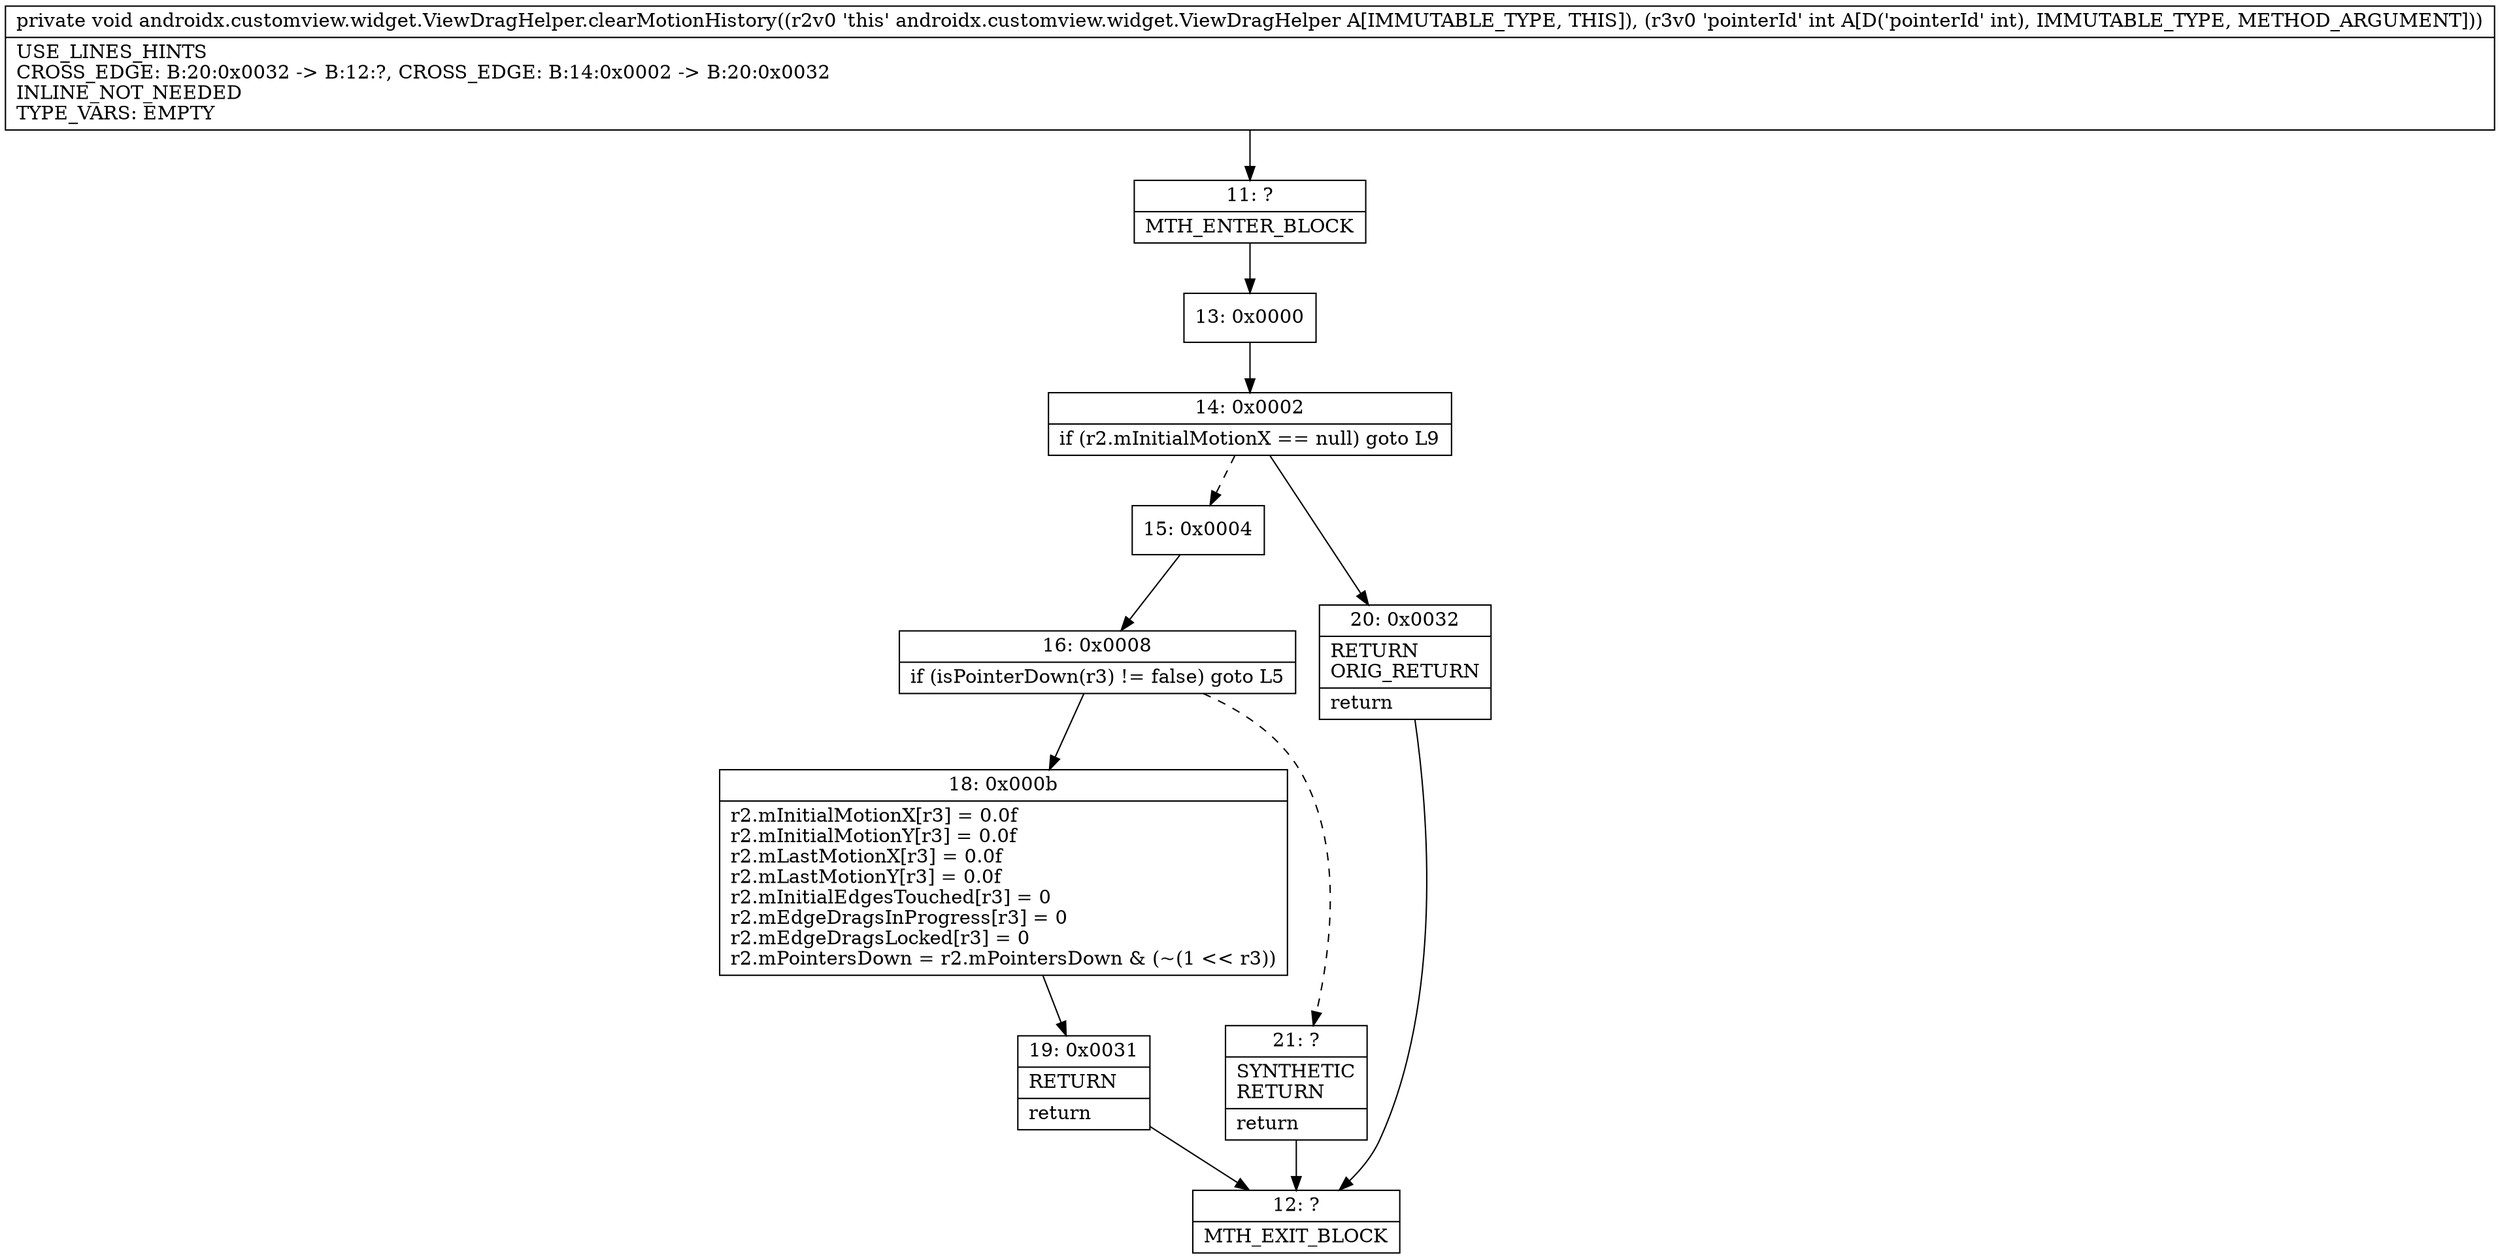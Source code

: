 digraph "CFG forandroidx.customview.widget.ViewDragHelper.clearMotionHistory(I)V" {
Node_11 [shape=record,label="{11\:\ ?|MTH_ENTER_BLOCK\l}"];
Node_13 [shape=record,label="{13\:\ 0x0000}"];
Node_14 [shape=record,label="{14\:\ 0x0002|if (r2.mInitialMotionX == null) goto L9\l}"];
Node_15 [shape=record,label="{15\:\ 0x0004}"];
Node_16 [shape=record,label="{16\:\ 0x0008|if (isPointerDown(r3) != false) goto L5\l}"];
Node_18 [shape=record,label="{18\:\ 0x000b|r2.mInitialMotionX[r3] = 0.0f\lr2.mInitialMotionY[r3] = 0.0f\lr2.mLastMotionX[r3] = 0.0f\lr2.mLastMotionY[r3] = 0.0f\lr2.mInitialEdgesTouched[r3] = 0\lr2.mEdgeDragsInProgress[r3] = 0\lr2.mEdgeDragsLocked[r3] = 0\lr2.mPointersDown = r2.mPointersDown & (~(1 \<\< r3))\l}"];
Node_19 [shape=record,label="{19\:\ 0x0031|RETURN\l|return\l}"];
Node_12 [shape=record,label="{12\:\ ?|MTH_EXIT_BLOCK\l}"];
Node_21 [shape=record,label="{21\:\ ?|SYNTHETIC\lRETURN\l|return\l}"];
Node_20 [shape=record,label="{20\:\ 0x0032|RETURN\lORIG_RETURN\l|return\l}"];
MethodNode[shape=record,label="{private void androidx.customview.widget.ViewDragHelper.clearMotionHistory((r2v0 'this' androidx.customview.widget.ViewDragHelper A[IMMUTABLE_TYPE, THIS]), (r3v0 'pointerId' int A[D('pointerId' int), IMMUTABLE_TYPE, METHOD_ARGUMENT]))  | USE_LINES_HINTS\lCROSS_EDGE: B:20:0x0032 \-\> B:12:?, CROSS_EDGE: B:14:0x0002 \-\> B:20:0x0032\lINLINE_NOT_NEEDED\lTYPE_VARS: EMPTY\l}"];
MethodNode -> Node_11;Node_11 -> Node_13;
Node_13 -> Node_14;
Node_14 -> Node_15[style=dashed];
Node_14 -> Node_20;
Node_15 -> Node_16;
Node_16 -> Node_18;
Node_16 -> Node_21[style=dashed];
Node_18 -> Node_19;
Node_19 -> Node_12;
Node_21 -> Node_12;
Node_20 -> Node_12;
}

